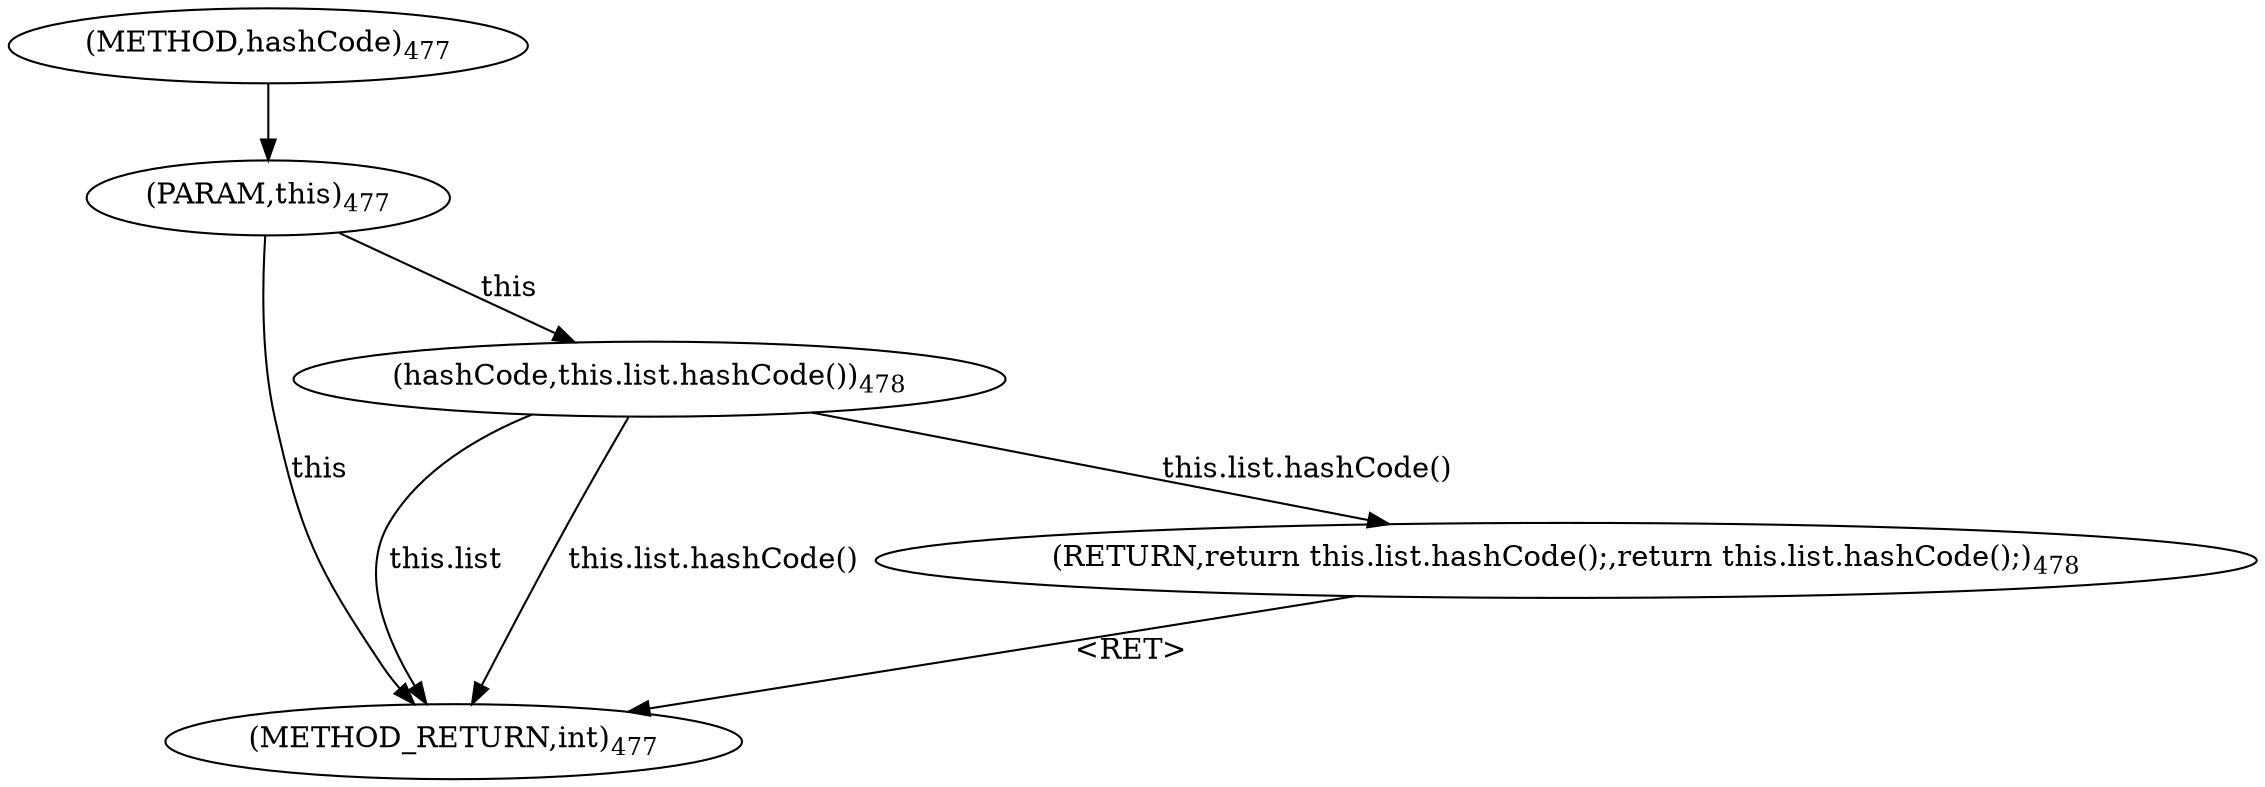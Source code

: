 digraph "hashCode" {  
"1384" [label = <(METHOD,hashCode)<SUB>477</SUB>> ]
"1392" [label = <(METHOD_RETURN,int)<SUB>477</SUB>> ]
"100" [label = <(PARAM,this)<SUB>477</SUB>> ]
"1386" [label = <(RETURN,return this.list.hashCode();,return this.list.hashCode();)<SUB>478</SUB>> ]
"1387" [label = <(hashCode,this.list.hashCode())<SUB>478</SUB>> ]
"1387" [label = <(hashCode,this.list.hashCode())<SUB>478</SUB>> ]
  "1386" -> "1392"  [ label = "&lt;RET&gt;"] 
  "100" -> "1392"  [ label = "this"] 
  "1387" -> "1392"  [ label = "this.list"] 
  "1387" -> "1392"  [ label = "this.list.hashCode()"] 
  "1384" -> "100" 
  "1387" -> "1386"  [ label = "this.list.hashCode()"] 
  "100" -> "1387"  [ label = "this"] 
}
